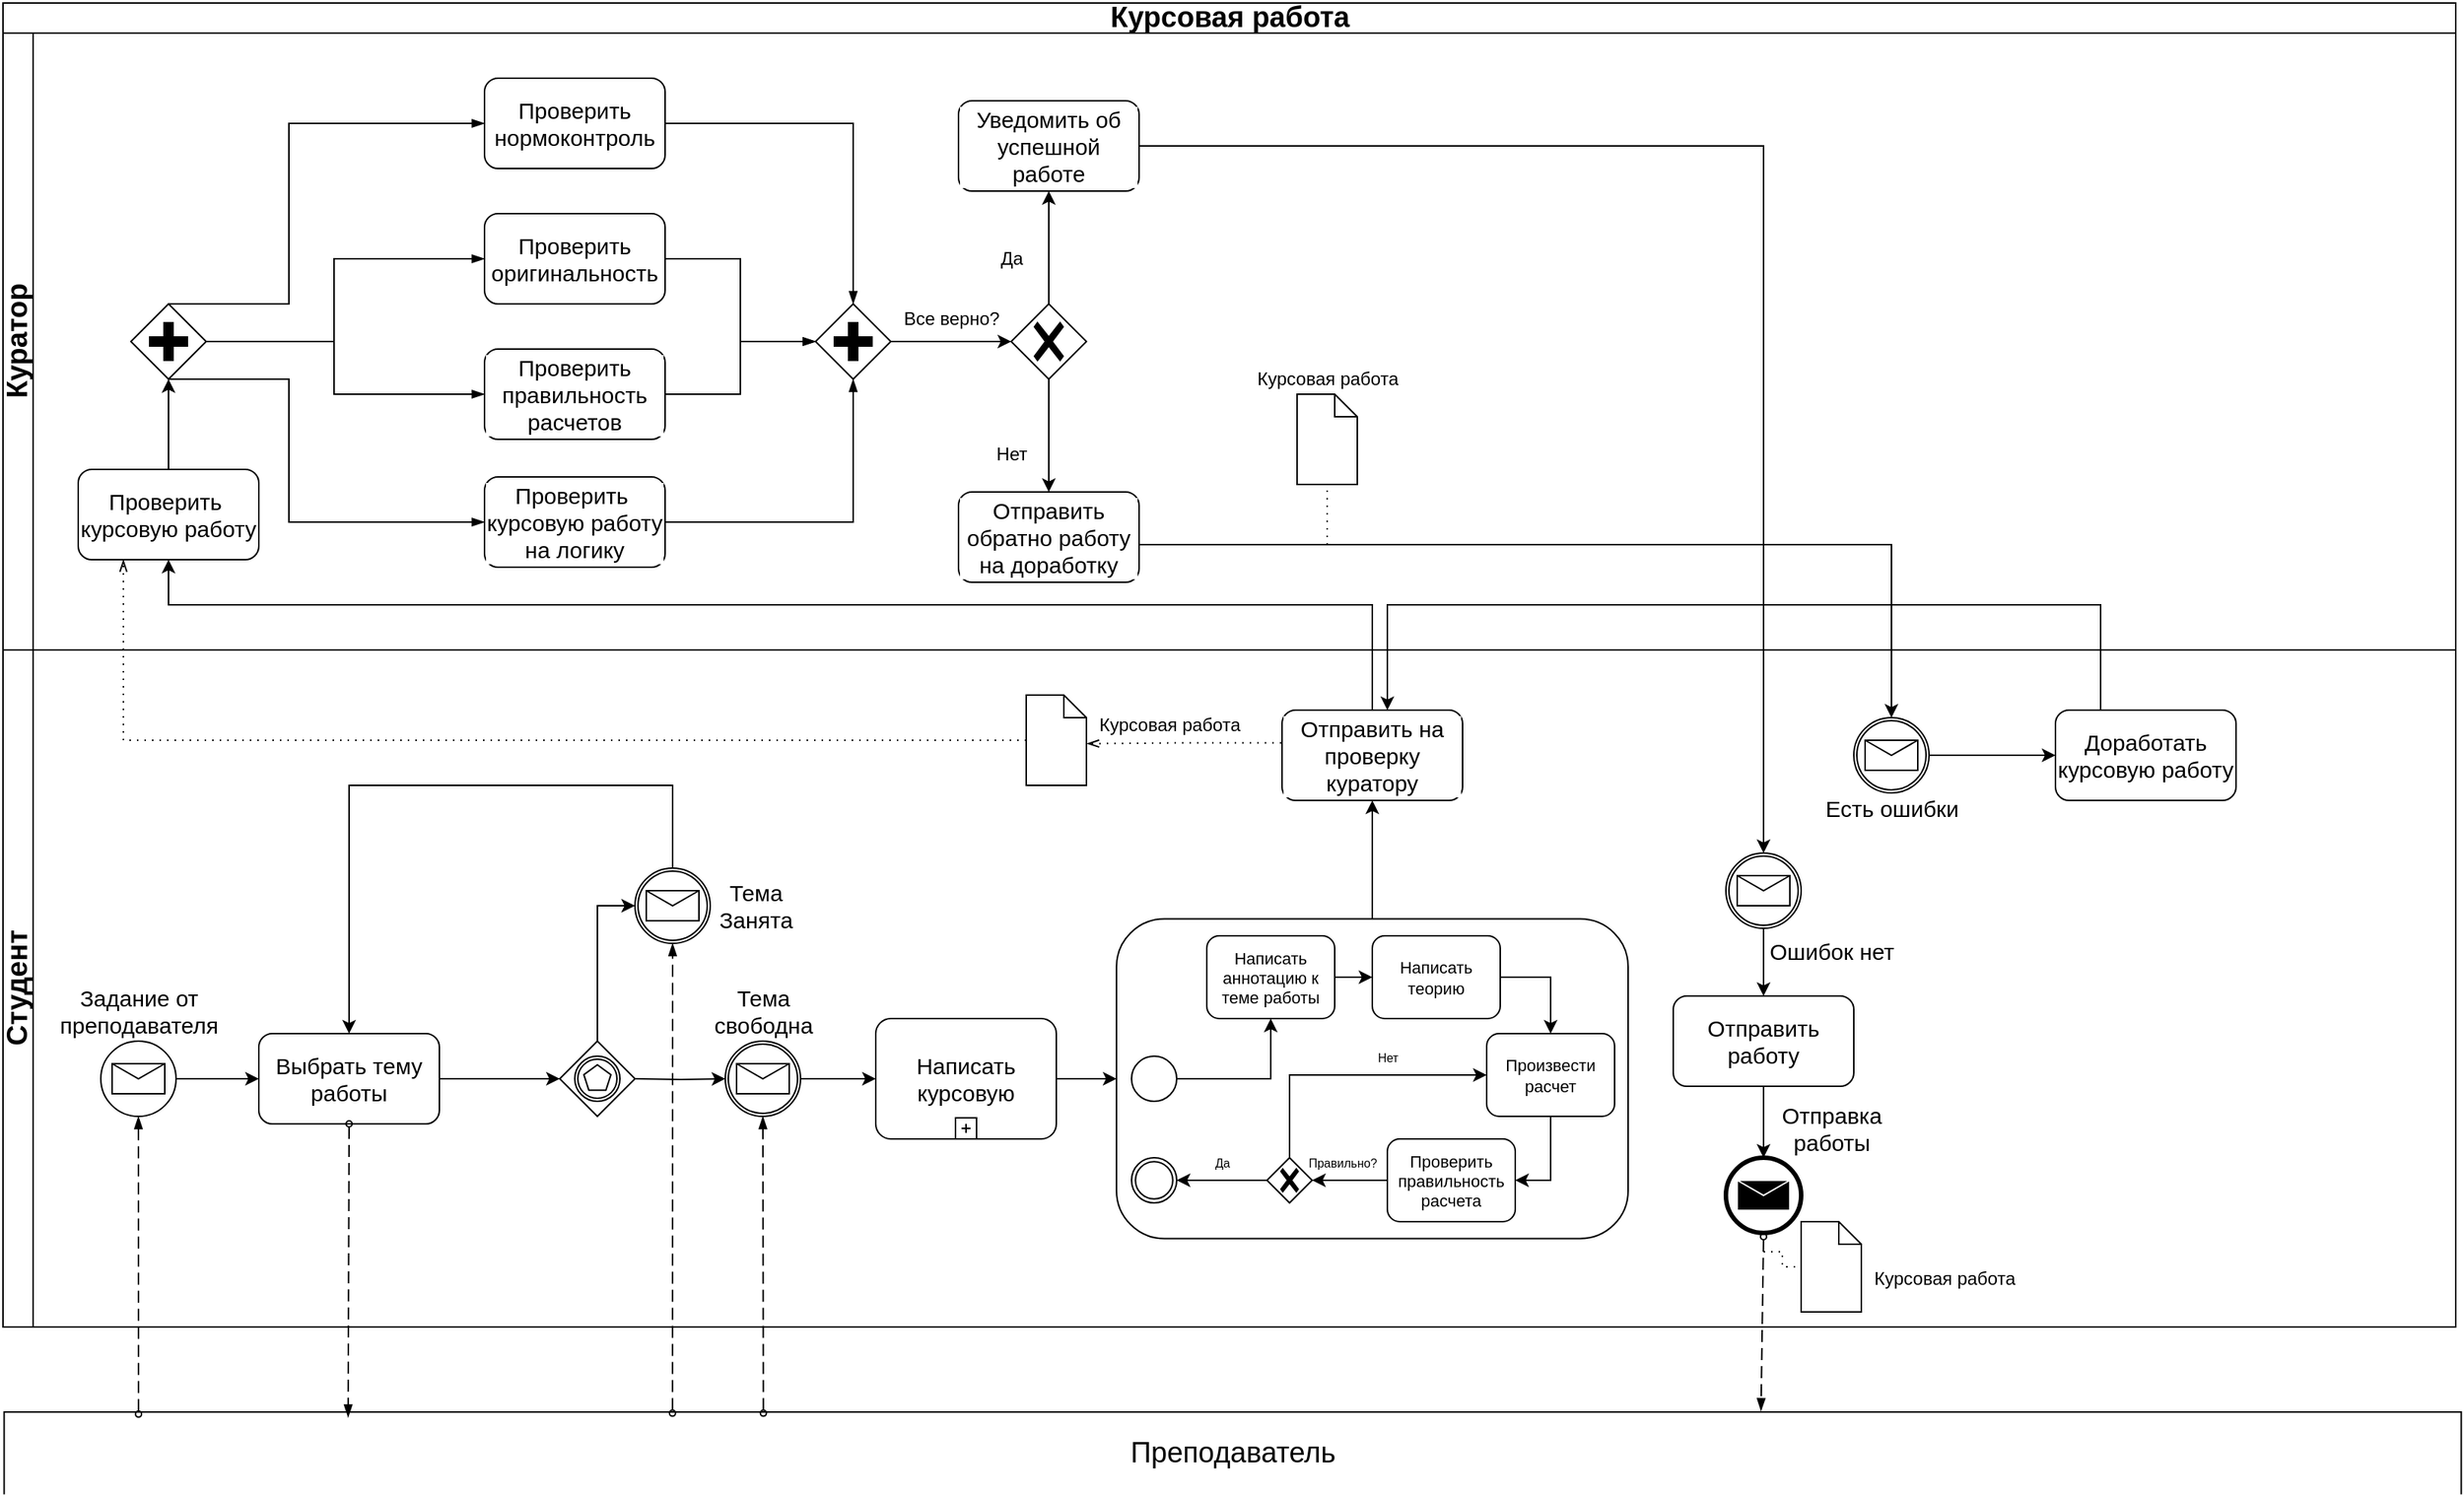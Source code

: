 <mxfile version="20.0.1" type="device"><diagram id="Ko8Gqnab-yMgITm5MSfO" name="Page-1"><mxGraphModel dx="1569" dy="798" grid="1" gridSize="10" guides="1" tooltips="1" connect="1" arrows="1" fold="1" page="1" pageScale="1" pageWidth="827" pageHeight="1169" math="0" shadow="0"><root><mxCell id="0"/><mxCell id="1" parent="0"/><mxCell id="g5B9QMaAy1C-oQ7X2AJ8-6" value="Курсовая работа" style="swimlane;html=1;childLayout=stackLayout;resizeParent=1;resizeParentMax=0;horizontal=1;startSize=20;horizontalStack=0;fontSize=19;" parent="1" vertex="1"><mxGeometry x="170" y="290" width="1630" height="880" as="geometry"/></mxCell><mxCell id="g5B9QMaAy1C-oQ7X2AJ8-7" value="Куратор" style="swimlane;html=1;startSize=20;horizontal=0;fontSize=19;" parent="g5B9QMaAy1C-oQ7X2AJ8-6" vertex="1"><mxGeometry y="20" width="1630" height="410" as="geometry"/></mxCell><mxCell id="g5B9QMaAy1C-oQ7X2AJ8-75" value="Проверить&amp;nbsp; курсовую работу на логику" style="rounded=1;whiteSpace=wrap;html=1;fontSize=15;verticalAlign=middle;labelBackgroundColor=#ffffff;strokeWidth=1;" parent="g5B9QMaAy1C-oQ7X2AJ8-7" vertex="1"><mxGeometry x="320" y="295" width="120" height="60" as="geometry"/></mxCell><mxCell id="ucQZUH3KSBPQsVTBRE6h-6" value="Проверить оригинальность" style="rounded=1;whiteSpace=wrap;html=1;fontSize=15;verticalAlign=middle;labelBackgroundColor=#ffffff;strokeWidth=1;" vertex="1" parent="g5B9QMaAy1C-oQ7X2AJ8-7"><mxGeometry x="320" y="120" width="120" height="60" as="geometry"/></mxCell><mxCell id="ucQZUH3KSBPQsVTBRE6h-4" value="Проверить правильность расчетов" style="rounded=1;whiteSpace=wrap;html=1;fontSize=15;verticalAlign=middle;labelBackgroundColor=#ffffff;strokeWidth=1;" vertex="1" parent="g5B9QMaAy1C-oQ7X2AJ8-7"><mxGeometry x="320" y="210" width="120" height="60" as="geometry"/></mxCell><mxCell id="ucQZUH3KSBPQsVTBRE6h-2" value="Проверить нормоконтроль" style="rounded=1;whiteSpace=wrap;html=1;fontSize=15;verticalAlign=middle;labelBackgroundColor=#ffffff;strokeWidth=1;" vertex="1" parent="g5B9QMaAy1C-oQ7X2AJ8-7"><mxGeometry x="320" y="30" width="120" height="60" as="geometry"/></mxCell><mxCell id="ucQZUH3KSBPQsVTBRE6h-23" value="" style="edgeStyle=orthogonalEdgeStyle;rounded=0;orthogonalLoop=1;jettySize=auto;html=1;" edge="1" parent="g5B9QMaAy1C-oQ7X2AJ8-7" source="ucQZUH3KSBPQsVTBRE6h-11" target="ucQZUH3KSBPQsVTBRE6h-17"><mxGeometry relative="1" as="geometry"/></mxCell><mxCell id="ucQZUH3KSBPQsVTBRE6h-11" value="Проверить&amp;nbsp; курсовую работу" style="rounded=1;whiteSpace=wrap;html=1;fontSize=15;verticalAlign=middle;labelBackgroundColor=#ffffff;strokeWidth=1;" vertex="1" parent="g5B9QMaAy1C-oQ7X2AJ8-7"><mxGeometry x="50" y="290" width="120" height="60" as="geometry"/></mxCell><mxCell id="ucQZUH3KSBPQsVTBRE6h-17" value="" style="points=[[0.25,0.25,0],[0.5,0,0],[0.75,0.25,0],[1,0.5,0],[0.75,0.75,0],[0.5,1,0],[0.25,0.75,0],[0,0.5,0]];shape=mxgraph.bpmn.gateway2;html=1;verticalLabelPosition=bottom;labelBackgroundColor=#ffffff;verticalAlign=top;align=center;perimeter=rhombusPerimeter;outlineConnect=0;outline=none;symbol=none;gwType=parallel;" vertex="1" parent="g5B9QMaAy1C-oQ7X2AJ8-7"><mxGeometry x="85" y="180" width="50" height="50" as="geometry"/></mxCell><mxCell id="ucQZUH3KSBPQsVTBRE6h-19" value="" style="edgeStyle=elbowEdgeStyle;fontSize=12;html=1;endArrow=blockThin;endFill=1;rounded=0;exitX=0.5;exitY=0;exitDx=0;exitDy=0;exitPerimeter=0;entryX=0;entryY=0.5;entryDx=0;entryDy=0;" edge="1" parent="g5B9QMaAy1C-oQ7X2AJ8-7" source="ucQZUH3KSBPQsVTBRE6h-17" target="ucQZUH3KSBPQsVTBRE6h-2"><mxGeometry width="160" relative="1" as="geometry"><mxPoint x="110" y="170" as="sourcePoint"/><mxPoint x="270" y="170" as="targetPoint"/><Array as="points"><mxPoint x="190" y="80"/></Array></mxGeometry></mxCell><mxCell id="ucQZUH3KSBPQsVTBRE6h-20" value="" style="edgeStyle=elbowEdgeStyle;fontSize=12;html=1;endArrow=blockThin;endFill=1;rounded=0;exitX=1;exitY=0.5;exitDx=0;exitDy=0;exitPerimeter=0;entryX=0;entryY=0.5;entryDx=0;entryDy=0;" edge="1" parent="g5B9QMaAy1C-oQ7X2AJ8-7" source="ucQZUH3KSBPQsVTBRE6h-17" target="ucQZUH3KSBPQsVTBRE6h-6"><mxGeometry width="160" relative="1" as="geometry"><mxPoint x="120" y="190" as="sourcePoint"/><mxPoint x="330" y="70" as="targetPoint"/><Array as="points"><mxPoint x="220" y="160"/></Array></mxGeometry></mxCell><mxCell id="ucQZUH3KSBPQsVTBRE6h-21" value="" style="edgeStyle=elbowEdgeStyle;fontSize=12;html=1;endArrow=blockThin;endFill=1;rounded=0;exitX=1;exitY=0.5;exitDx=0;exitDy=0;exitPerimeter=0;entryX=0;entryY=0.5;entryDx=0;entryDy=0;" edge="1" parent="g5B9QMaAy1C-oQ7X2AJ8-7" source="ucQZUH3KSBPQsVTBRE6h-17" target="ucQZUH3KSBPQsVTBRE6h-4"><mxGeometry width="160" relative="1" as="geometry"><mxPoint x="145" y="215" as="sourcePoint"/><mxPoint x="330" y="160" as="targetPoint"/><Array as="points"><mxPoint x="220" y="220"/></Array></mxGeometry></mxCell><mxCell id="ucQZUH3KSBPQsVTBRE6h-22" value="" style="edgeStyle=elbowEdgeStyle;fontSize=12;html=1;endArrow=blockThin;endFill=1;rounded=0;entryX=0;entryY=0.5;entryDx=0;entryDy=0;" edge="1" parent="g5B9QMaAy1C-oQ7X2AJ8-7" target="g5B9QMaAy1C-oQ7X2AJ8-75"><mxGeometry width="160" relative="1" as="geometry"><mxPoint x="110" y="230" as="sourcePoint"/><mxPoint x="330" y="70" as="targetPoint"/><Array as="points"><mxPoint x="190" y="280"/><mxPoint x="110" y="260"/><mxPoint x="190" y="280"/></Array></mxGeometry></mxCell><mxCell id="ucQZUH3KSBPQsVTBRE6h-30" value="" style="edgeStyle=orthogonalEdgeStyle;rounded=0;orthogonalLoop=1;jettySize=auto;html=1;entryX=0;entryY=0.5;entryDx=0;entryDy=0;entryPerimeter=0;" edge="1" parent="g5B9QMaAy1C-oQ7X2AJ8-7" source="ucQZUH3KSBPQsVTBRE6h-24" target="ucQZUH3KSBPQsVTBRE6h-31"><mxGeometry relative="1" as="geometry"><mxPoint x="635" y="205" as="targetPoint"/></mxGeometry></mxCell><mxCell id="ucQZUH3KSBPQsVTBRE6h-24" value="" style="points=[[0.25,0.25,0],[0.5,0,0],[0.75,0.25,0],[1,0.5,0],[0.75,0.75,0],[0.5,1,0],[0.25,0.75,0],[0,0.5,0]];shape=mxgraph.bpmn.gateway2;html=1;verticalLabelPosition=bottom;labelBackgroundColor=#ffffff;verticalAlign=top;align=center;perimeter=rhombusPerimeter;outlineConnect=0;outline=none;symbol=none;gwType=parallel;" vertex="1" parent="g5B9QMaAy1C-oQ7X2AJ8-7"><mxGeometry x="540" y="180" width="50" height="50" as="geometry"/></mxCell><mxCell id="ucQZUH3KSBPQsVTBRE6h-25" value="" style="edgeStyle=elbowEdgeStyle;fontSize=12;html=1;endArrow=blockThin;endFill=1;rounded=0;exitX=1;exitY=0.5;exitDx=0;exitDy=0;entryX=0.5;entryY=0;entryDx=0;entryDy=0;entryPerimeter=0;" edge="1" parent="g5B9QMaAy1C-oQ7X2AJ8-7" source="ucQZUH3KSBPQsVTBRE6h-2" target="ucQZUH3KSBPQsVTBRE6h-24"><mxGeometry width="160" relative="1" as="geometry"><mxPoint x="120" y="190" as="sourcePoint"/><mxPoint x="330" y="70" as="targetPoint"/><Array as="points"><mxPoint x="565" y="120"/></Array></mxGeometry></mxCell><mxCell id="ucQZUH3KSBPQsVTBRE6h-26" value="" style="edgeStyle=elbowEdgeStyle;fontSize=12;html=1;endArrow=blockThin;endFill=1;rounded=0;exitX=1;exitY=0.5;exitDx=0;exitDy=0;entryX=0;entryY=0.5;entryDx=0;entryDy=0;entryPerimeter=0;" edge="1" parent="g5B9QMaAy1C-oQ7X2AJ8-7" source="ucQZUH3KSBPQsVTBRE6h-6" target="ucQZUH3KSBPQsVTBRE6h-24"><mxGeometry width="160" relative="1" as="geometry"><mxPoint x="145" y="215" as="sourcePoint"/><mxPoint x="330" y="160" as="targetPoint"/><Array as="points"><mxPoint x="490" y="180"/></Array></mxGeometry></mxCell><mxCell id="ucQZUH3KSBPQsVTBRE6h-27" value="" style="edgeStyle=elbowEdgeStyle;fontSize=12;html=1;endArrow=blockThin;endFill=1;rounded=0;exitX=1;exitY=0.5;exitDx=0;exitDy=0;entryX=0;entryY=0.5;entryDx=0;entryDy=0;entryPerimeter=0;" edge="1" parent="g5B9QMaAy1C-oQ7X2AJ8-7" source="ucQZUH3KSBPQsVTBRE6h-4" target="ucQZUH3KSBPQsVTBRE6h-24"><mxGeometry width="160" relative="1" as="geometry"><mxPoint x="450" y="160" as="sourcePoint"/><mxPoint x="550" y="215" as="targetPoint"/><Array as="points"><mxPoint x="490" y="220"/></Array></mxGeometry></mxCell><mxCell id="ucQZUH3KSBPQsVTBRE6h-28" value="" style="edgeStyle=elbowEdgeStyle;fontSize=12;html=1;endArrow=blockThin;endFill=1;rounded=0;exitX=1;exitY=0.5;exitDx=0;exitDy=0;entryX=0.5;entryY=1;entryDx=0;entryDy=0;entryPerimeter=0;" edge="1" parent="g5B9QMaAy1C-oQ7X2AJ8-7" source="g5B9QMaAy1C-oQ7X2AJ8-75" target="ucQZUH3KSBPQsVTBRE6h-24"><mxGeometry width="160" relative="1" as="geometry"><mxPoint x="450" y="250" as="sourcePoint"/><mxPoint x="550" y="215" as="targetPoint"/><Array as="points"><mxPoint x="565" y="290"/></Array></mxGeometry></mxCell><mxCell id="ucQZUH3KSBPQsVTBRE6h-36" value="" style="edgeStyle=orthogonalEdgeStyle;rounded=0;orthogonalLoop=1;jettySize=auto;html=1;" edge="1" parent="g5B9QMaAy1C-oQ7X2AJ8-7" source="ucQZUH3KSBPQsVTBRE6h-31" target="ucQZUH3KSBPQsVTBRE6h-35"><mxGeometry relative="1" as="geometry"/></mxCell><mxCell id="ucQZUH3KSBPQsVTBRE6h-38" value="" style="edgeStyle=orthogonalEdgeStyle;rounded=0;orthogonalLoop=1;jettySize=auto;html=1;" edge="1" parent="g5B9QMaAy1C-oQ7X2AJ8-7" source="ucQZUH3KSBPQsVTBRE6h-31" target="ucQZUH3KSBPQsVTBRE6h-37"><mxGeometry relative="1" as="geometry"/></mxCell><mxCell id="ucQZUH3KSBPQsVTBRE6h-31" value="" style="points=[[0.25,0.25,0],[0.5,0,0],[0.75,0.25,0],[1,0.5,0],[0.75,0.75,0],[0.5,1,0],[0.25,0.75,0],[0,0.5,0]];shape=mxgraph.bpmn.gateway2;html=1;verticalLabelPosition=bottom;labelBackgroundColor=#ffffff;verticalAlign=top;align=center;perimeter=rhombusPerimeter;outlineConnect=0;outline=none;symbol=none;gwType=exclusive;" vertex="1" parent="g5B9QMaAy1C-oQ7X2AJ8-7"><mxGeometry x="670" y="180" width="50" height="50" as="geometry"/></mxCell><mxCell id="ucQZUH3KSBPQsVTBRE6h-34" value="Все верно?" style="text;html=1;align=center;verticalAlign=middle;resizable=0;points=[];autosize=1;strokeColor=none;fillColor=none;" vertex="1" parent="g5B9QMaAy1C-oQ7X2AJ8-7"><mxGeometry x="590" y="180" width="80" height="20" as="geometry"/></mxCell><mxCell id="ucQZUH3KSBPQsVTBRE6h-35" value="Уведомить об успешной работе" style="rounded=1;whiteSpace=wrap;html=1;verticalAlign=middle;labelBackgroundColor=#ffffff;fontSize=15;" vertex="1" parent="g5B9QMaAy1C-oQ7X2AJ8-7"><mxGeometry x="635" y="45" width="120" height="60" as="geometry"/></mxCell><mxCell id="ucQZUH3KSBPQsVTBRE6h-37" value="Отправить обратно работу на доработку" style="rounded=1;whiteSpace=wrap;html=1;verticalAlign=middle;labelBackgroundColor=#ffffff;fontSize=15;" vertex="1" parent="g5B9QMaAy1C-oQ7X2AJ8-7"><mxGeometry x="635" y="305" width="120" height="60" as="geometry"/></mxCell><mxCell id="ucQZUH3KSBPQsVTBRE6h-41" value="" style="shape=mxgraph.bpmn.data;labelPosition=center;verticalLabelPosition=bottom;align=center;verticalAlign=top;whiteSpace=wrap;size=15;html=1;" vertex="1" parent="g5B9QMaAy1C-oQ7X2AJ8-7"><mxGeometry x="860" y="240" width="40" height="60" as="geometry"/></mxCell><mxCell id="ucQZUH3KSBPQsVTBRE6h-42" value="Курсовая работа" style="text;html=1;align=center;verticalAlign=middle;resizable=0;points=[];autosize=1;strokeColor=none;fillColor=none;" vertex="1" parent="g5B9QMaAy1C-oQ7X2AJ8-7"><mxGeometry x="825" y="220" width="110" height="20" as="geometry"/></mxCell><mxCell id="ucQZUH3KSBPQsVTBRE6h-81" value="" style="edgeStyle=elbowEdgeStyle;fontSize=12;html=1;endFill=0;startFill=0;endSize=6;startSize=6;dashed=1;dashPattern=1 4;endArrow=none;startArrow=none;rounded=0;entryX=0.5;entryY=1;entryDx=0;entryDy=0;entryPerimeter=0;" edge="1" parent="g5B9QMaAy1C-oQ7X2AJ8-7" target="ucQZUH3KSBPQsVTBRE6h-41"><mxGeometry width="160" relative="1" as="geometry"><mxPoint x="910" y="340" as="sourcePoint"/><mxPoint x="845" y="310" as="targetPoint"/><Array as="points"><mxPoint x="880" y="320"/><mxPoint x="880" y="340"/></Array></mxGeometry></mxCell><mxCell id="ucQZUH3KSBPQsVTBRE6h-10" value="" style="endArrow=classic;html=1;rounded=0;exitX=0.5;exitY=0;exitDx=0;exitDy=0;entryX=0.5;entryY=1;entryDx=0;entryDy=0;" edge="1" parent="g5B9QMaAy1C-oQ7X2AJ8-6" source="g5B9QMaAy1C-oQ7X2AJ8-73" target="ucQZUH3KSBPQsVTBRE6h-11"><mxGeometry width="50" height="50" relative="1" as="geometry"><mxPoint x="450" y="360" as="sourcePoint"/><mxPoint x="175" y="370" as="targetPoint"/><Array as="points"><mxPoint x="910" y="400"/><mxPoint x="110" y="400"/></Array></mxGeometry></mxCell><mxCell id="ucQZUH3KSBPQsVTBRE6h-14" value="" style="edgeStyle=elbowEdgeStyle;fontSize=12;html=1;endFill=0;startFill=0;endSize=6;startSize=6;dashed=1;dashPattern=1 4;endArrow=openThin;startArrow=none;rounded=0;entryX=0.25;entryY=1;entryDx=0;entryDy=0;exitX=0;exitY=0.5;exitDx=0;exitDy=0;exitPerimeter=0;" edge="1" parent="g5B9QMaAy1C-oQ7X2AJ8-6" source="ucQZUH3KSBPQsVTBRE6h-13" target="ucQZUH3KSBPQsVTBRE6h-11"><mxGeometry width="160" relative="1" as="geometry"><mxPoint x="400" y="499.29" as="sourcePoint"/><mxPoint x="560" y="499.29" as="targetPoint"/><Array as="points"><mxPoint x="80" y="460"/></Array></mxGeometry></mxCell><mxCell id="g5B9QMaAy1C-oQ7X2AJ8-8" value="Студент" style="swimlane;html=1;startSize=20;horizontal=0;fontSize=19;" parent="g5B9QMaAy1C-oQ7X2AJ8-6" vertex="1"><mxGeometry y="430" width="1630" height="450" as="geometry"/></mxCell><mxCell id="g5B9QMaAy1C-oQ7X2AJ8-17" value="" style="edgeStyle=orthogonalEdgeStyle;rounded=0;orthogonalLoop=1;jettySize=auto;html=1;fontSize=15;" parent="g5B9QMaAy1C-oQ7X2AJ8-8" source="g5B9QMaAy1C-oQ7X2AJ8-13" target="g5B9QMaAy1C-oQ7X2AJ8-16" edge="1"><mxGeometry relative="1" as="geometry"/></mxCell><mxCell id="g5B9QMaAy1C-oQ7X2AJ8-13" value="" style="points=[[0.145,0.145,0],[0.5,0,0],[0.855,0.145,0],[1,0.5,0],[0.855,0.855,0],[0.5,1,0],[0.145,0.855,0],[0,0.5,0]];shape=mxgraph.bpmn.event;html=1;verticalLabelPosition=bottom;labelBackgroundColor=#ffffff;verticalAlign=top;align=center;perimeter=ellipsePerimeter;outlineConnect=0;aspect=fixed;outline=standard;symbol=message;fontSize=19;strokeWidth=1;" parent="g5B9QMaAy1C-oQ7X2AJ8-8" vertex="1"><mxGeometry x="65" y="260" width="50" height="50" as="geometry"/></mxCell><mxCell id="g5B9QMaAy1C-oQ7X2AJ8-15" value="Задание от &lt;br style=&quot;font-size: 15px;&quot;&gt;преподавателя" style="text;html=1;align=center;verticalAlign=middle;resizable=0;points=[];autosize=1;strokeColor=none;fillColor=none;fontSize=15;" parent="g5B9QMaAy1C-oQ7X2AJ8-8" vertex="1"><mxGeometry x="30" y="220" width="120" height="40" as="geometry"/></mxCell><mxCell id="g5B9QMaAy1C-oQ7X2AJ8-19" value="" style="edgeStyle=orthogonalEdgeStyle;rounded=0;orthogonalLoop=1;jettySize=auto;html=1;fontSize=15;" parent="g5B9QMaAy1C-oQ7X2AJ8-8" source="g5B9QMaAy1C-oQ7X2AJ8-16" edge="1"><mxGeometry relative="1" as="geometry"><mxPoint x="370" y="285" as="targetPoint"/></mxGeometry></mxCell><mxCell id="g5B9QMaAy1C-oQ7X2AJ8-16" value="Выбрать тему работы" style="rounded=1;whiteSpace=wrap;html=1;fontSize=15;verticalAlign=middle;labelBackgroundColor=#ffffff;strokeWidth=1;" parent="g5B9QMaAy1C-oQ7X2AJ8-8" vertex="1"><mxGeometry x="170" y="255" width="120" height="60" as="geometry"/></mxCell><mxCell id="g5B9QMaAy1C-oQ7X2AJ8-24" value="" style="edgeStyle=orthogonalEdgeStyle;rounded=0;orthogonalLoop=1;jettySize=auto;html=1;fontSize=15;entryX=0;entryY=0.5;entryDx=0;entryDy=0;entryPerimeter=0;" parent="g5B9QMaAy1C-oQ7X2AJ8-8" target="g5B9QMaAy1C-oQ7X2AJ8-34" edge="1"><mxGeometry relative="1" as="geometry"><mxPoint x="420" y="285" as="sourcePoint"/></mxGeometry></mxCell><mxCell id="g5B9QMaAy1C-oQ7X2AJ8-28" value="" style="points=[[0.25,0.25,0],[0.5,0,0],[0.75,0.25,0],[1,0.5,0],[0.75,0.75,0],[0.5,1,0],[0.25,0.75,0],[0,0.5,0]];shape=mxgraph.bpmn.gateway2;html=1;verticalLabelPosition=bottom;labelBackgroundColor=#ffffff;verticalAlign=top;align=center;perimeter=rhombusPerimeter;outlineConnect=0;outline=catching;symbol=multiple;fontSize=15;strokeWidth=1;" parent="g5B9QMaAy1C-oQ7X2AJ8-8" vertex="1"><mxGeometry x="370" y="260" width="50" height="50" as="geometry"/></mxCell><mxCell id="g5B9QMaAy1C-oQ7X2AJ8-36" value="" style="edgeStyle=orthogonalEdgeStyle;rounded=0;orthogonalLoop=1;jettySize=auto;html=1;fontSize=15;" parent="g5B9QMaAy1C-oQ7X2AJ8-8" source="g5B9QMaAy1C-oQ7X2AJ8-34" edge="1"><mxGeometry relative="1" as="geometry"><mxPoint x="580" y="285" as="targetPoint"/></mxGeometry></mxCell><mxCell id="g5B9QMaAy1C-oQ7X2AJ8-34" value="" style="points=[[0.145,0.145,0],[0.5,0,0],[0.855,0.145,0],[1,0.5,0],[0.855,0.855,0],[0.5,1,0],[0.145,0.855,0],[0,0.5,0]];shape=mxgraph.bpmn.event;html=1;verticalLabelPosition=bottom;labelBackgroundColor=#ffffff;verticalAlign=top;align=center;perimeter=ellipsePerimeter;outlineConnect=0;aspect=fixed;outline=boundInt;symbol=message;fontSize=15;strokeWidth=1;" parent="g5B9QMaAy1C-oQ7X2AJ8-8" vertex="1"><mxGeometry x="480" y="260" width="50" height="50" as="geometry"/></mxCell><mxCell id="g5B9QMaAy1C-oQ7X2AJ8-25" value="Тема &lt;br&gt;свободна" style="text;html=1;align=center;verticalAlign=middle;resizable=0;points=[];autosize=1;strokeColor=none;fillColor=none;fontSize=15;" parent="g5B9QMaAy1C-oQ7X2AJ8-8" vertex="1"><mxGeometry x="465" y="220" width="80" height="40" as="geometry"/></mxCell><mxCell id="g5B9QMaAy1C-oQ7X2AJ8-41" value="" style="edgeStyle=orthogonalEdgeStyle;rounded=0;orthogonalLoop=1;jettySize=auto;html=1;fontSize=15;exitX=0.5;exitY=0;exitDx=0;exitDy=0;exitPerimeter=0;entryX=0.5;entryY=0;entryDx=0;entryDy=0;" parent="g5B9QMaAy1C-oQ7X2AJ8-8" source="g5B9QMaAy1C-oQ7X2AJ8-38" target="g5B9QMaAy1C-oQ7X2AJ8-16" edge="1"><mxGeometry relative="1" as="geometry"><mxPoint x="230" y="145" as="targetPoint"/><Array as="points"><mxPoint x="445" y="90"/><mxPoint x="230" y="90"/></Array></mxGeometry></mxCell><mxCell id="g5B9QMaAy1C-oQ7X2AJ8-38" value="" style="points=[[0.145,0.145,0],[0.5,0,0],[0.855,0.145,0],[1,0.5,0],[0.855,0.855,0],[0.5,1,0],[0.145,0.855,0],[0,0.5,0]];shape=mxgraph.bpmn.event;html=1;verticalLabelPosition=bottom;labelBackgroundColor=#ffffff;verticalAlign=top;align=center;perimeter=ellipsePerimeter;outlineConnect=0;aspect=fixed;outline=boundInt;symbol=message;fontSize=15;strokeWidth=1;" parent="g5B9QMaAy1C-oQ7X2AJ8-8" vertex="1"><mxGeometry x="420" y="145" width="50" height="50" as="geometry"/></mxCell><mxCell id="g5B9QMaAy1C-oQ7X2AJ8-39" value="Тема &lt;br&gt;Занята" style="text;html=1;align=center;verticalAlign=middle;resizable=0;points=[];autosize=1;strokeColor=none;fillColor=none;fontSize=15;" parent="g5B9QMaAy1C-oQ7X2AJ8-8" vertex="1"><mxGeometry x="470" y="150" width="60" height="40" as="geometry"/></mxCell><mxCell id="g5B9QMaAy1C-oQ7X2AJ8-49" value="" style="edgeStyle=orthogonalEdgeStyle;rounded=0;orthogonalLoop=1;jettySize=auto;html=1;fontSize=15;" parent="g5B9QMaAy1C-oQ7X2AJ8-8" source="g5B9QMaAy1C-oQ7X2AJ8-43" target="g5B9QMaAy1C-oQ7X2AJ8-48" edge="1"><mxGeometry relative="1" as="geometry"/></mxCell><mxCell id="g5B9QMaAy1C-oQ7X2AJ8-43" value="Написать курсовую" style="points=[[0.25,0,0],[0.5,0,0],[0.75,0,0],[1,0.25,0],[1,0.5,0],[1,0.75,0],[0.75,1,0],[0.5,1,0],[0.25,1,0],[0,0.75,0],[0,0.5,0],[0,0.25,0]];shape=mxgraph.bpmn.task;whiteSpace=wrap;rectStyle=rounded;size=10;taskMarker=abstract;isLoopSub=1;fontSize=15;strokeWidth=1;" parent="g5B9QMaAy1C-oQ7X2AJ8-8" vertex="1"><mxGeometry x="580" y="245" width="120" height="80" as="geometry"/></mxCell><mxCell id="g5B9QMaAy1C-oQ7X2AJ8-74" value="" style="edgeStyle=orthogonalEdgeStyle;rounded=0;orthogonalLoop=1;jettySize=auto;html=1;fontSize=8;" parent="g5B9QMaAy1C-oQ7X2AJ8-8" source="g5B9QMaAy1C-oQ7X2AJ8-48" target="g5B9QMaAy1C-oQ7X2AJ8-73" edge="1"><mxGeometry relative="1" as="geometry"/></mxCell><mxCell id="g5B9QMaAy1C-oQ7X2AJ8-48" value="" style="rounded=1;whiteSpace=wrap;html=1;fontSize=15;strokeWidth=1;" parent="g5B9QMaAy1C-oQ7X2AJ8-8" vertex="1"><mxGeometry x="740" y="178.75" width="340" height="212.5" as="geometry"/></mxCell><mxCell id="g5B9QMaAy1C-oQ7X2AJ8-52" value="" style="edgeStyle=orthogonalEdgeStyle;rounded=0;orthogonalLoop=1;jettySize=auto;html=1;fontSize=15;" parent="g5B9QMaAy1C-oQ7X2AJ8-8" source="g5B9QMaAy1C-oQ7X2AJ8-50" target="g5B9QMaAy1C-oQ7X2AJ8-51" edge="1"><mxGeometry relative="1" as="geometry"/></mxCell><mxCell id="g5B9QMaAy1C-oQ7X2AJ8-50" value="" style="points=[[0.145,0.145,0],[0.5,0,0],[0.855,0.145,0],[1,0.5,0],[0.855,0.855,0],[0.5,1,0],[0.145,0.855,0],[0,0.5,0]];shape=mxgraph.bpmn.event;html=1;verticalLabelPosition=bottom;labelBackgroundColor=#ffffff;verticalAlign=top;align=center;perimeter=ellipsePerimeter;outlineConnect=0;aspect=fixed;outline=standard;symbol=general;fontSize=15;strokeWidth=1;" parent="g5B9QMaAy1C-oQ7X2AJ8-8" vertex="1"><mxGeometry x="750" y="270" width="30" height="30" as="geometry"/></mxCell><mxCell id="g5B9QMaAy1C-oQ7X2AJ8-54" value="" style="edgeStyle=orthogonalEdgeStyle;rounded=0;orthogonalLoop=1;jettySize=auto;html=1;fontSize=11;entryX=0;entryY=0.5;entryDx=0;entryDy=0;" parent="g5B9QMaAy1C-oQ7X2AJ8-8" source="g5B9QMaAy1C-oQ7X2AJ8-51" target="g5B9QMaAy1C-oQ7X2AJ8-53" edge="1"><mxGeometry relative="1" as="geometry"/></mxCell><mxCell id="g5B9QMaAy1C-oQ7X2AJ8-51" value="Написать аннотацию к теме работы" style="rounded=1;whiteSpace=wrap;html=1;fontSize=11;verticalAlign=middle;labelBackgroundColor=#ffffff;strokeWidth=1;" parent="g5B9QMaAy1C-oQ7X2AJ8-8" vertex="1"><mxGeometry x="800" y="190" width="85" height="55" as="geometry"/></mxCell><mxCell id="g5B9QMaAy1C-oQ7X2AJ8-58" value="" style="edgeStyle=orthogonalEdgeStyle;rounded=0;orthogonalLoop=1;jettySize=auto;html=1;fontSize=11;exitX=1;exitY=0.5;exitDx=0;exitDy=0;" parent="g5B9QMaAy1C-oQ7X2AJ8-8" source="g5B9QMaAy1C-oQ7X2AJ8-53" target="g5B9QMaAy1C-oQ7X2AJ8-57" edge="1"><mxGeometry relative="1" as="geometry"/></mxCell><mxCell id="g5B9QMaAy1C-oQ7X2AJ8-53" value="Написать теорию" style="rounded=1;whiteSpace=wrap;html=1;fontSize=11;verticalAlign=middle;labelBackgroundColor=#ffffff;strokeWidth=1;" parent="g5B9QMaAy1C-oQ7X2AJ8-8" vertex="1"><mxGeometry x="910" y="190" width="85" height="55" as="geometry"/></mxCell><mxCell id="g5B9QMaAy1C-oQ7X2AJ8-57" value="Произвести расчет" style="rounded=1;whiteSpace=wrap;html=1;fontSize=11;verticalAlign=middle;labelBackgroundColor=#ffffff;strokeWidth=1;" parent="g5B9QMaAy1C-oQ7X2AJ8-8" vertex="1"><mxGeometry x="986" y="255" width="85" height="55" as="geometry"/></mxCell><mxCell id="g5B9QMaAy1C-oQ7X2AJ8-62" value="" style="edgeStyle=orthogonalEdgeStyle;rounded=0;orthogonalLoop=1;jettySize=auto;html=1;fontSize=11;" parent="g5B9QMaAy1C-oQ7X2AJ8-8" source="g5B9QMaAy1C-oQ7X2AJ8-59" target="g5B9QMaAy1C-oQ7X2AJ8-61" edge="1"><mxGeometry relative="1" as="geometry"/></mxCell><mxCell id="g5B9QMaAy1C-oQ7X2AJ8-63" value="Правильно?" style="edgeLabel;html=1;align=center;verticalAlign=middle;resizable=0;points=[];fontSize=8;" parent="g5B9QMaAy1C-oQ7X2AJ8-62" vertex="1" connectable="0"><mxGeometry x="0.332" relative="1" as="geometry"><mxPoint x="3" y="-12" as="offset"/></mxGeometry></mxCell><mxCell id="g5B9QMaAy1C-oQ7X2AJ8-68" value="Да" style="edgeLabel;html=1;align=center;verticalAlign=middle;resizable=0;points=[];fontSize=8;" parent="g5B9QMaAy1C-oQ7X2AJ8-62" vertex="1" connectable="0"><mxGeometry x="0.332" relative="1" as="geometry"><mxPoint x="-77" y="-12" as="offset"/></mxGeometry></mxCell><mxCell id="g5B9QMaAy1C-oQ7X2AJ8-70" value="Нет" style="edgeLabel;html=1;align=center;verticalAlign=middle;resizable=0;points=[];fontSize=8;" parent="g5B9QMaAy1C-oQ7X2AJ8-62" vertex="1" connectable="0"><mxGeometry x="0.332" relative="1" as="geometry"><mxPoint x="33" y="-82" as="offset"/></mxGeometry></mxCell><mxCell id="g5B9QMaAy1C-oQ7X2AJ8-59" value="Проверить правильность расчета" style="rounded=1;whiteSpace=wrap;html=1;fontSize=11;verticalAlign=middle;labelBackgroundColor=#ffffff;strokeWidth=1;" parent="g5B9QMaAy1C-oQ7X2AJ8-8" vertex="1"><mxGeometry x="920" y="325" width="85" height="55" as="geometry"/></mxCell><mxCell id="g5B9QMaAy1C-oQ7X2AJ8-60" value="" style="edgeStyle=orthogonalEdgeStyle;rounded=0;orthogonalLoop=1;jettySize=auto;html=1;fontSize=11;entryX=1;entryY=0.5;entryDx=0;entryDy=0;" parent="g5B9QMaAy1C-oQ7X2AJ8-8" source="g5B9QMaAy1C-oQ7X2AJ8-57" target="g5B9QMaAy1C-oQ7X2AJ8-59" edge="1"><mxGeometry relative="1" as="geometry"/></mxCell><mxCell id="g5B9QMaAy1C-oQ7X2AJ8-67" value="" style="edgeStyle=orthogonalEdgeStyle;rounded=0;orthogonalLoop=1;jettySize=auto;html=1;fontSize=8;" parent="g5B9QMaAy1C-oQ7X2AJ8-8" source="g5B9QMaAy1C-oQ7X2AJ8-61" target="g5B9QMaAy1C-oQ7X2AJ8-66" edge="1"><mxGeometry relative="1" as="geometry"/></mxCell><mxCell id="g5B9QMaAy1C-oQ7X2AJ8-61" value="" style="points=[[0.25,0.25,0],[0.5,0,0],[0.75,0.25,0],[1,0.5,0],[0.75,0.75,0],[0.5,1,0],[0.25,0.75,0],[0,0.5,0]];shape=mxgraph.bpmn.gateway2;html=1;verticalLabelPosition=bottom;labelBackgroundColor=#ffffff;verticalAlign=top;align=center;perimeter=rhombusPerimeter;outlineConnect=0;outline=none;symbol=none;gwType=exclusive;fontSize=11;strokeWidth=1;" parent="g5B9QMaAy1C-oQ7X2AJ8-8" vertex="1"><mxGeometry x="840" y="337.5" width="30" height="30" as="geometry"/></mxCell><mxCell id="g5B9QMaAy1C-oQ7X2AJ8-66" value="" style="points=[[0.145,0.145,0],[0.5,0,0],[0.855,0.145,0],[1,0.5,0],[0.855,0.855,0],[0.5,1,0],[0.145,0.855,0],[0,0.5,0]];shape=mxgraph.bpmn.event;html=1;verticalLabelPosition=bottom;labelBackgroundColor=#ffffff;verticalAlign=top;align=center;perimeter=ellipsePerimeter;outlineConnect=0;aspect=fixed;outline=throwing;symbol=general;fontSize=8;strokeWidth=1;" parent="g5B9QMaAy1C-oQ7X2AJ8-8" vertex="1"><mxGeometry x="750" y="337.5" width="30" height="30" as="geometry"/></mxCell><mxCell id="g5B9QMaAy1C-oQ7X2AJ8-69" value="" style="edgeStyle=orthogonalEdgeStyle;rounded=0;orthogonalLoop=1;jettySize=auto;html=1;fontSize=8;exitX=0.5;exitY=0;exitDx=0;exitDy=0;exitPerimeter=0;entryX=0;entryY=0.5;entryDx=0;entryDy=0;" parent="g5B9QMaAy1C-oQ7X2AJ8-8" source="g5B9QMaAy1C-oQ7X2AJ8-61" target="g5B9QMaAy1C-oQ7X2AJ8-57" edge="1"><mxGeometry relative="1" as="geometry"><mxPoint x="850" y="362.5" as="sourcePoint"/><mxPoint x="790" y="362.5" as="targetPoint"/></mxGeometry></mxCell><mxCell id="g5B9QMaAy1C-oQ7X2AJ8-73" value="Отправить на проверку куратору" style="rounded=1;whiteSpace=wrap;html=1;fontSize=15;verticalAlign=middle;labelBackgroundColor=#ffffff;strokeWidth=1;" parent="g5B9QMaAy1C-oQ7X2AJ8-8" vertex="1"><mxGeometry x="850" y="40" width="120" height="60" as="geometry"/></mxCell><mxCell id="ucQZUH3KSBPQsVTBRE6h-13" value="" style="shape=mxgraph.bpmn.data;labelPosition=center;verticalLabelPosition=bottom;align=center;verticalAlign=top;whiteSpace=wrap;size=15;html=1;" vertex="1" parent="g5B9QMaAy1C-oQ7X2AJ8-8"><mxGeometry x="680" y="30" width="40" height="60" as="geometry"/></mxCell><mxCell id="ucQZUH3KSBPQsVTBRE6h-15" value="" style="edgeStyle=elbowEdgeStyle;fontSize=12;html=1;endFill=0;startFill=0;endSize=6;startSize=6;dashed=1;dashPattern=1 4;endArrow=openThin;startArrow=none;rounded=0;entryX=1.01;entryY=0.538;entryDx=0;entryDy=0;entryPerimeter=0;exitX=-0.004;exitY=0.362;exitDx=0;exitDy=0;exitPerimeter=0;" edge="1" parent="g5B9QMaAy1C-oQ7X2AJ8-8" source="g5B9QMaAy1C-oQ7X2AJ8-73" target="ucQZUH3KSBPQsVTBRE6h-13"><mxGeometry width="160" relative="1" as="geometry"><mxPoint x="430" y="-100" as="sourcePoint"/><mxPoint x="590" y="-100" as="targetPoint"/></mxGeometry></mxCell><mxCell id="ucQZUH3KSBPQsVTBRE6h-16" value="Курсовая работа" style="text;html=1;align=center;verticalAlign=middle;resizable=0;points=[];autosize=1;strokeColor=none;fillColor=none;" vertex="1" parent="g5B9QMaAy1C-oQ7X2AJ8-8"><mxGeometry x="720" y="40" width="110" height="20" as="geometry"/></mxCell><mxCell id="ucQZUH3KSBPQsVTBRE6h-51" value="Доработать курсовую работу" style="rounded=1;whiteSpace=wrap;html=1;fontSize=15;verticalAlign=middle;labelBackgroundColor=#ffffff;" vertex="1" parent="g5B9QMaAy1C-oQ7X2AJ8-8"><mxGeometry x="1364" y="40" width="120" height="60" as="geometry"/></mxCell><mxCell id="ucQZUH3KSBPQsVTBRE6h-97" value="" style="edgeStyle=orthogonalEdgeStyle;rounded=0;orthogonalLoop=1;jettySize=auto;html=1;fontSize=15;" edge="1" parent="g5B9QMaAy1C-oQ7X2AJ8-8" source="ucQZUH3KSBPQsVTBRE6h-53" target="ucQZUH3KSBPQsVTBRE6h-96"><mxGeometry relative="1" as="geometry"/></mxCell><mxCell id="ucQZUH3KSBPQsVTBRE6h-53" value="Отправить работу" style="rounded=1;whiteSpace=wrap;html=1;fontSize=15;verticalAlign=middle;labelBackgroundColor=#ffffff;" vertex="1" parent="g5B9QMaAy1C-oQ7X2AJ8-8"><mxGeometry x="1110" y="230" width="120" height="60" as="geometry"/></mxCell><mxCell id="ucQZUH3KSBPQsVTBRE6h-59" value="" style="shape=mxgraph.bpmn.data;labelPosition=center;verticalLabelPosition=bottom;align=center;verticalAlign=top;whiteSpace=wrap;size=15;html=1;" vertex="1" parent="g5B9QMaAy1C-oQ7X2AJ8-8"><mxGeometry x="1195" y="380" width="40" height="60" as="geometry"/></mxCell><mxCell id="ucQZUH3KSBPQsVTBRE6h-60" value="Курсовая работа" style="text;html=1;align=center;verticalAlign=middle;resizable=0;points=[];autosize=1;strokeColor=none;fillColor=none;" vertex="1" parent="g5B9QMaAy1C-oQ7X2AJ8-8"><mxGeometry x="1235" y="407.5" width="110" height="20" as="geometry"/></mxCell><mxCell id="ucQZUH3KSBPQsVTBRE6h-74" value="" style="edgeStyle=orthogonalEdgeStyle;rounded=0;orthogonalLoop=1;jettySize=auto;html=1;fontSize=15;" edge="1" parent="g5B9QMaAy1C-oQ7X2AJ8-8" source="ucQZUH3KSBPQsVTBRE6h-66" target="ucQZUH3KSBPQsVTBRE6h-51"><mxGeometry relative="1" as="geometry"/></mxCell><mxCell id="ucQZUH3KSBPQsVTBRE6h-66" value="" style="points=[[0.145,0.145,0],[0.5,0,0],[0.855,0.145,0],[1,0.5,0],[0.855,0.855,0],[0.5,1,0],[0.145,0.855,0],[0,0.5,0]];shape=mxgraph.bpmn.event;html=1;verticalLabelPosition=bottom;labelBackgroundColor=#ffffff;verticalAlign=top;align=center;perimeter=ellipsePerimeter;outlineConnect=0;aspect=fixed;outline=catching;symbol=message;fontSize=15;" vertex="1" parent="g5B9QMaAy1C-oQ7X2AJ8-8"><mxGeometry x="1230" y="45" width="50" height="50" as="geometry"/></mxCell><mxCell id="ucQZUH3KSBPQsVTBRE6h-73" value="Ошибок нет" style="text;html=1;align=center;verticalAlign=middle;resizable=0;points=[];autosize=1;strokeColor=none;fillColor=none;fontSize=15;" vertex="1" parent="g5B9QMaAy1C-oQ7X2AJ8-8"><mxGeometry x="1165" y="190" width="100" height="20" as="geometry"/></mxCell><mxCell id="ucQZUH3KSBPQsVTBRE6h-76" value="Есть ошибки" style="text;html=1;align=center;verticalAlign=middle;resizable=0;points=[];autosize=1;strokeColor=none;fillColor=none;fontSize=15;" vertex="1" parent="g5B9QMaAy1C-oQ7X2AJ8-8"><mxGeometry x="1205" y="95" width="100" height="20" as="geometry"/></mxCell><mxCell id="ucQZUH3KSBPQsVTBRE6h-83" value="" style="edgeStyle=orthogonalEdgeStyle;rounded=0;orthogonalLoop=1;jettySize=auto;html=1;fontSize=15;" edge="1" parent="g5B9QMaAy1C-oQ7X2AJ8-8" source="ucQZUH3KSBPQsVTBRE6h-79" target="ucQZUH3KSBPQsVTBRE6h-53"><mxGeometry relative="1" as="geometry"/></mxCell><mxCell id="ucQZUH3KSBPQsVTBRE6h-79" value="" style="points=[[0.145,0.145,0],[0.5,0,0],[0.855,0.145,0],[1,0.5,0],[0.855,0.855,0],[0.5,1,0],[0.145,0.855,0],[0,0.5,0]];shape=mxgraph.bpmn.event;html=1;verticalLabelPosition=bottom;labelBackgroundColor=#ffffff;verticalAlign=top;align=center;perimeter=ellipsePerimeter;outlineConnect=0;aspect=fixed;outline=catching;symbol=message;fontSize=15;" vertex="1" parent="g5B9QMaAy1C-oQ7X2AJ8-8"><mxGeometry x="1145" y="135" width="50" height="50" as="geometry"/></mxCell><mxCell id="ucQZUH3KSBPQsVTBRE6h-96" value="" style="points=[[0.145,0.145,0],[0.5,0,0],[0.855,0.145,0],[1,0.5,0],[0.855,0.855,0],[0.5,1,0],[0.145,0.855,0],[0,0.5,0]];shape=mxgraph.bpmn.event;html=1;verticalLabelPosition=bottom;labelBackgroundColor=#ffffff;verticalAlign=top;align=center;perimeter=ellipsePerimeter;outlineConnect=0;aspect=fixed;outline=end;symbol=message;fontSize=15;" vertex="1" parent="g5B9QMaAy1C-oQ7X2AJ8-8"><mxGeometry x="1145" y="337.5" width="50" height="50" as="geometry"/></mxCell><mxCell id="ucQZUH3KSBPQsVTBRE6h-98" value="Отправка &lt;br&gt;работы" style="text;html=1;align=center;verticalAlign=middle;resizable=0;points=[];autosize=1;strokeColor=none;fillColor=none;fontSize=15;" vertex="1" parent="g5B9QMaAy1C-oQ7X2AJ8-8"><mxGeometry x="1175" y="297.5" width="80" height="40" as="geometry"/></mxCell><mxCell id="ucQZUH3KSBPQsVTBRE6h-99" value="" style="edgeStyle=orthogonalEdgeStyle;rounded=0;orthogonalLoop=1;jettySize=auto;html=1;fontSize=15;exitX=0.5;exitY=0;exitDx=0;exitDy=0;exitPerimeter=0;entryX=0;entryY=0.5;entryDx=0;entryDy=0;entryPerimeter=0;" edge="1" parent="g5B9QMaAy1C-oQ7X2AJ8-8" source="g5B9QMaAy1C-oQ7X2AJ8-28" target="g5B9QMaAy1C-oQ7X2AJ8-38"><mxGeometry relative="1" as="geometry"><mxPoint x="240" y="215" as="sourcePoint"/><mxPoint x="240" y="265" as="targetPoint"/></mxGeometry></mxCell><mxCell id="ucQZUH3KSBPQsVTBRE6h-80" value="" style="edgeStyle=orthogonalEdgeStyle;rounded=0;orthogonalLoop=1;jettySize=auto;html=1;fontSize=15;entryX=0.5;entryY=0;entryDx=0;entryDy=0;entryPerimeter=0;" edge="1" parent="g5B9QMaAy1C-oQ7X2AJ8-6" target="ucQZUH3KSBPQsVTBRE6h-66"><mxGeometry relative="1" as="geometry"><mxPoint x="755" y="360" as="sourcePoint"/><mxPoint x="1374" y="510" as="targetPoint"/><Array as="points"><mxPoint x="755" y="360"/><mxPoint x="1255" y="360"/></Array></mxGeometry></mxCell><mxCell id="ucQZUH3KSBPQsVTBRE6h-82" value="" style="edgeStyle=orthogonalEdgeStyle;rounded=0;orthogonalLoop=1;jettySize=auto;html=1;fontSize=15;entryX=0.5;entryY=0;entryDx=0;entryDy=0;entryPerimeter=0;exitX=1;exitY=0.5;exitDx=0;exitDy=0;" edge="1" parent="g5B9QMaAy1C-oQ7X2AJ8-6" source="ucQZUH3KSBPQsVTBRE6h-35" target="ucQZUH3KSBPQsVTBRE6h-79"><mxGeometry relative="1" as="geometry"><mxPoint x="755" y="90" as="sourcePoint"/><mxPoint x="1255" y="210" as="targetPoint"/><Array as="points"><mxPoint x="1170" y="95"/></Array></mxGeometry></mxCell><mxCell id="g5B9QMaAy1C-oQ7X2AJ8-10" value="Преподаватель" style="strokeWidth=1;html=1;shape=mxgraph.flowchart.annotation_1;align=center;pointerEvents=1;rotation=90;verticalAlign=middle;horizontal=0;fontSize=19;" parent="1" vertex="1"><mxGeometry x="959.84" y="437.4" width="54.75" height="1632.93" as="geometry"/></mxCell><mxCell id="g5B9QMaAy1C-oQ7X2AJ8-12" value="" style="dashed=1;dashPattern=8 4;endArrow=blockThin;endFill=1;startArrow=oval;startFill=0;endSize=6;startSize=4;rounded=0;fontSize=19;entryX=0.5;entryY=1;entryDx=0;entryDy=0;entryPerimeter=0;exitX=0.012;exitY=0.944;exitDx=0;exitDy=0;exitPerimeter=0;" parent="1" target="g5B9QMaAy1C-oQ7X2AJ8-13" edge="1"><mxGeometry width="160" relative="1" as="geometry"><mxPoint x="260.066" y="1227.934" as="sourcePoint"/><mxPoint x="255" y="1130" as="targetPoint"/></mxGeometry></mxCell><mxCell id="g5B9QMaAy1C-oQ7X2AJ8-32" value="" style="dashed=1;dashPattern=8 4;endArrow=blockThin;endFill=1;startArrow=oval;startFill=0;endSize=6;startSize=4;rounded=0;fontSize=19;entryX=0.064;entryY=0.86;entryDx=0;entryDy=0;entryPerimeter=0;exitX=0.5;exitY=1;exitDx=0;exitDy=0;" parent="1" source="g5B9QMaAy1C-oQ7X2AJ8-16" target="g5B9QMaAy1C-oQ7X2AJ8-10" edge="1"><mxGeometry width="160" relative="1" as="geometry"><mxPoint x="399.646" y="1227.934" as="sourcePoint"/><mxPoint x="399.58" y="1030" as="targetPoint"/></mxGeometry></mxCell><mxCell id="g5B9QMaAy1C-oQ7X2AJ8-33" value="" style="dashed=1;dashPattern=8 4;endArrow=blockThin;endFill=1;startArrow=oval;startFill=0;endSize=6;startSize=4;rounded=0;fontSize=19;entryX=0.5;entryY=1;entryDx=0;entryDy=0;entryPerimeter=0;exitX=0.015;exitY=0.691;exitDx=0;exitDy=0;exitPerimeter=0;" parent="1" source="g5B9QMaAy1C-oQ7X2AJ8-10" target="g5B9QMaAy1C-oQ7X2AJ8-34" edge="1"><mxGeometry width="160" relative="1" as="geometry"><mxPoint x="670.066" y="1227.934" as="sourcePoint"/><mxPoint x="670" y="1030" as="targetPoint"/></mxGeometry></mxCell><mxCell id="g5B9QMaAy1C-oQ7X2AJ8-37" value="" style="dashed=1;dashPattern=8 4;endArrow=blockThin;endFill=1;startArrow=oval;startFill=0;endSize=6;startSize=4;rounded=0;fontSize=19;entryX=0.5;entryY=1;entryDx=0;entryDy=0;entryPerimeter=0;exitX=0.015;exitY=0.728;exitDx=0;exitDy=0;exitPerimeter=0;" parent="1" source="g5B9QMaAy1C-oQ7X2AJ8-10" target="g5B9QMaAy1C-oQ7X2AJ8-38" edge="1"><mxGeometry width="160" relative="1" as="geometry"><mxPoint x="615" y="1220" as="sourcePoint"/><mxPoint x="620.06" y="1030" as="targetPoint"/></mxGeometry></mxCell><mxCell id="ucQZUH3KSBPQsVTBRE6h-39" value="Да" style="text;html=1;align=center;verticalAlign=middle;resizable=0;points=[];autosize=1;strokeColor=none;fillColor=none;" vertex="1" parent="1"><mxGeometry x="825" y="450" width="30" height="20" as="geometry"/></mxCell><mxCell id="ucQZUH3KSBPQsVTBRE6h-40" value="Нет" style="text;html=1;align=center;verticalAlign=middle;resizable=0;points=[];autosize=1;strokeColor=none;fillColor=none;" vertex="1" parent="1"><mxGeometry x="820" y="580" width="40" height="20" as="geometry"/></mxCell><mxCell id="ucQZUH3KSBPQsVTBRE6h-57" value="" style="edgeStyle=orthogonalEdgeStyle;rounded=0;orthogonalLoop=1;jettySize=auto;html=1;fontSize=8;exitX=0.25;exitY=0;exitDx=0;exitDy=0;" edge="1" parent="1" source="ucQZUH3KSBPQsVTBRE6h-51"><mxGeometry relative="1" as="geometry"><mxPoint x="1520" y="750" as="sourcePoint"/><mxPoint x="1090" y="760" as="targetPoint"/><Array as="points"><mxPoint x="1564" y="690"/><mxPoint x="1090" y="690"/></Array></mxGeometry></mxCell><mxCell id="ucQZUH3KSBPQsVTBRE6h-58" value="" style="dashed=1;dashPattern=8 4;endArrow=blockThin;endFill=1;startArrow=oval;startFill=0;endSize=6;startSize=4;rounded=0;fontSize=19;entryX=-0.013;entryY=0.285;entryDx=0;entryDy=0;entryPerimeter=0;" edge="1" parent="1" target="g5B9QMaAy1C-oQ7X2AJ8-10"><mxGeometry width="160" relative="1" as="geometry"><mxPoint x="1340" y="1110" as="sourcePoint"/><mxPoint x="1339" y="972.69" as="targetPoint"/></mxGeometry></mxCell><mxCell id="ucQZUH3KSBPQsVTBRE6h-63" value="" style="edgeStyle=elbowEdgeStyle;fontSize=12;html=1;endFill=0;startFill=0;endSize=6;startSize=6;dashed=1;dashPattern=1 4;endArrow=none;startArrow=none;rounded=0;entryX=0;entryY=0.5;entryDx=0;entryDy=0;entryPerimeter=0;" edge="1" parent="1" target="ucQZUH3KSBPQsVTBRE6h-59"><mxGeometry width="160" relative="1" as="geometry"><mxPoint x="1340" y="1120" as="sourcePoint"/><mxPoint x="1310" y="1280" as="targetPoint"/></mxGeometry></mxCell></root></mxGraphModel></diagram></mxfile>